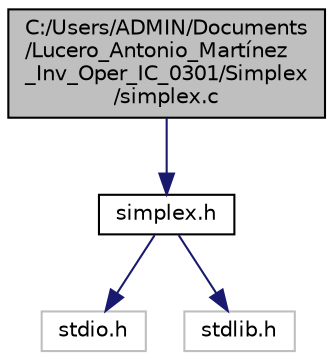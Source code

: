 digraph "C:/Users/ADMIN/Documents/Lucero_Antonio_Martínez_Inv_Oper_IC_0301/Simplex/simplex.c"
{
 // LATEX_PDF_SIZE
  edge [fontname="Helvetica",fontsize="10",labelfontname="Helvetica",labelfontsize="10"];
  node [fontname="Helvetica",fontsize="10",shape=record];
  Node1 [label="C:/Users/ADMIN/Documents\l/Lucero_Antonio_Martínez\l_Inv_Oper_IC_0301/Simplex\l/simplex.c",height=0.2,width=0.4,color="black", fillcolor="grey75", style="filled", fontcolor="black",tooltip="Implementacion de las funciones."];
  Node1 -> Node2 [color="midnightblue",fontsize="10",style="solid",fontname="Helvetica"];
  Node2 [label="simplex.h",height=0.2,width=0.4,color="black", fillcolor="white", style="filled",URL="$simplex_8h.html",tooltip="Prototipo de funciones, declaracion de variables y macros."];
  Node2 -> Node3 [color="midnightblue",fontsize="10",style="solid",fontname="Helvetica"];
  Node3 [label="stdio.h",height=0.2,width=0.4,color="grey75", fillcolor="white", style="filled",tooltip=" "];
  Node2 -> Node4 [color="midnightblue",fontsize="10",style="solid",fontname="Helvetica"];
  Node4 [label="stdlib.h",height=0.2,width=0.4,color="grey75", fillcolor="white", style="filled",tooltip=" "];
}
